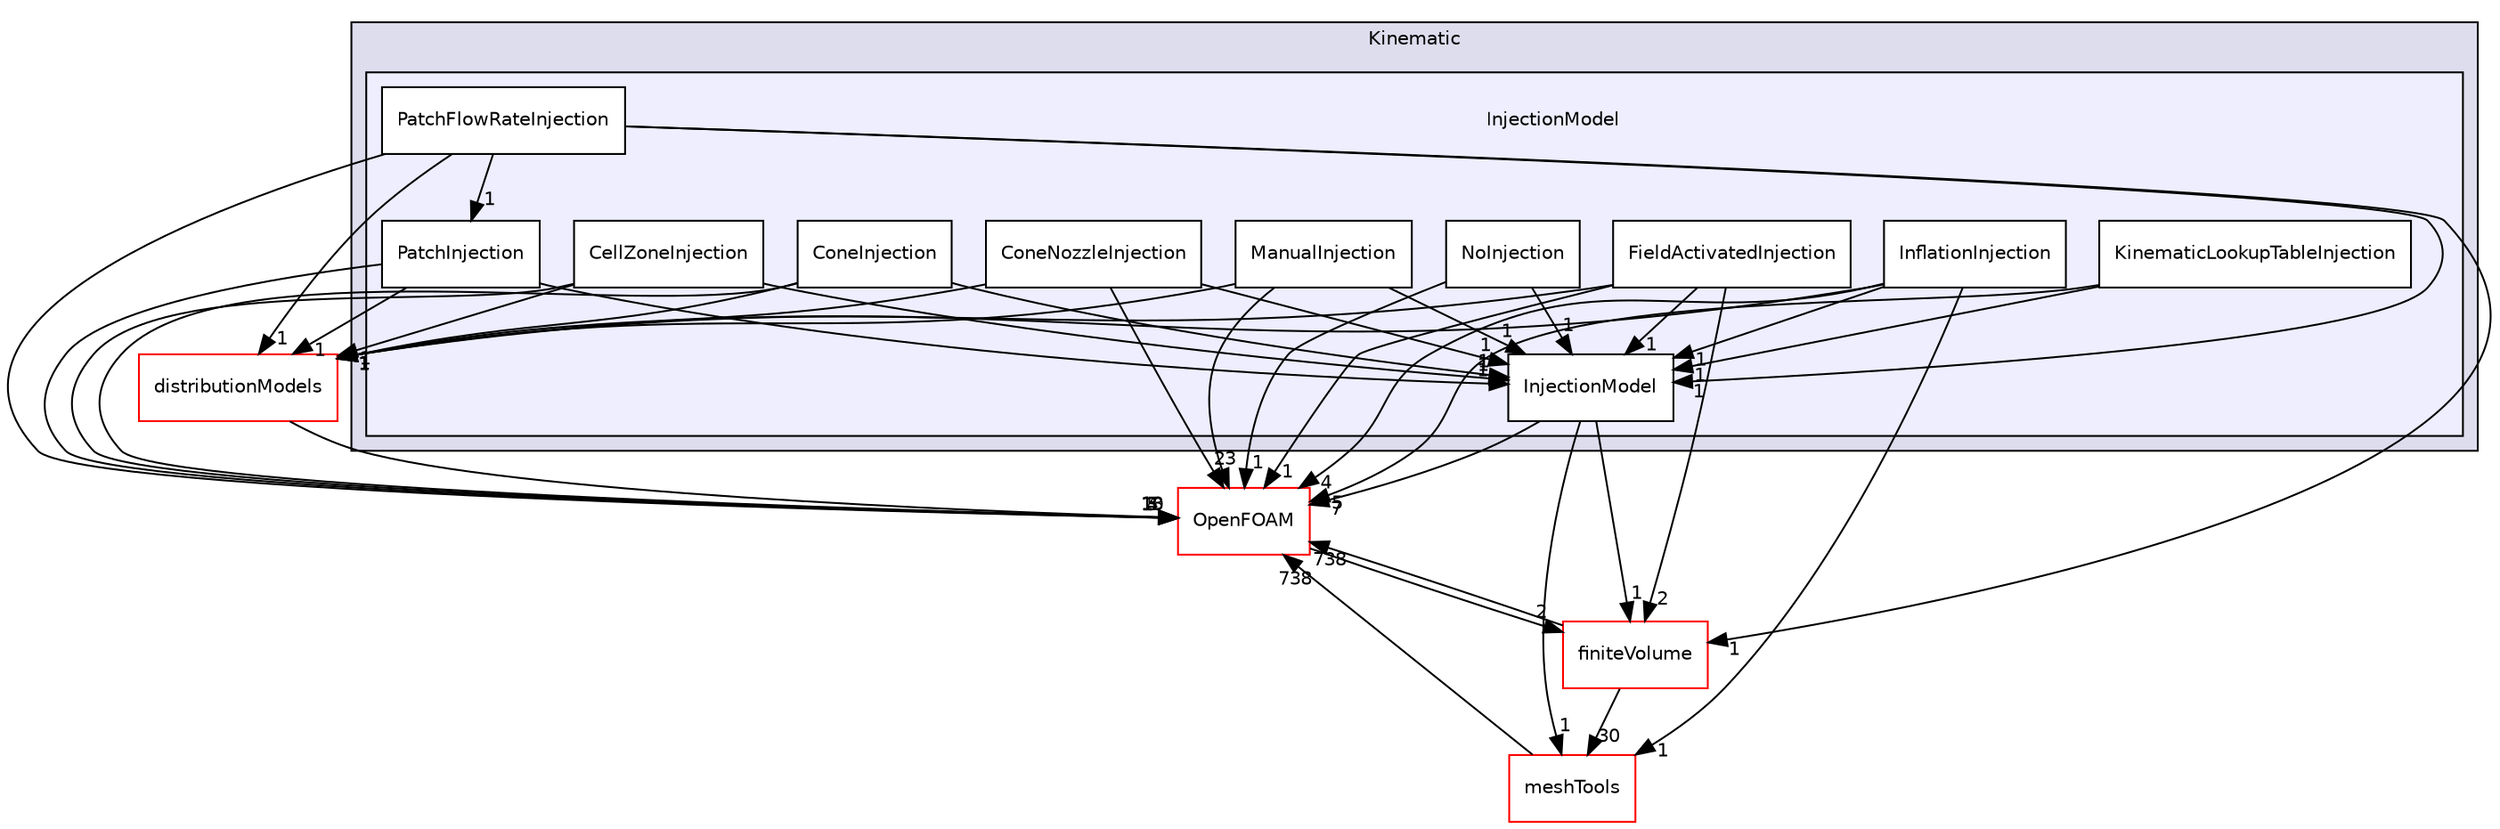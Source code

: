 digraph "src/lagrangian/intermediate/submodels/Kinematic/InjectionModel" {
  bgcolor=transparent;
  compound=true
  node [ fontsize="10", fontname="Helvetica"];
  edge [ labelfontsize="10", labelfontname="Helvetica"];
  subgraph clusterdir_280ce042c33ce1e00a1fb89491254772 {
    graph [ bgcolor="#ddddee", pencolor="black", label="Kinematic" fontname="Helvetica", fontsize="10", URL="dir_280ce042c33ce1e00a1fb89491254772.html"]
  subgraph clusterdir_2c52a1c2f0c7ead309c5b735cade1a7e {
    graph [ bgcolor="#eeeeff", pencolor="black", label="" URL="dir_2c52a1c2f0c7ead309c5b735cade1a7e.html"];
    dir_2c52a1c2f0c7ead309c5b735cade1a7e [shape=plaintext label="InjectionModel"];
    dir_a42bd165eab1613d121791d810d804e8 [shape=box label="CellZoneInjection" color="black" fillcolor="white" style="filled" URL="dir_a42bd165eab1613d121791d810d804e8.html"];
    dir_e978bb104dd56e7b5132aed7854dec35 [shape=box label="ConeInjection" color="black" fillcolor="white" style="filled" URL="dir_e978bb104dd56e7b5132aed7854dec35.html"];
    dir_b0bf233e316e81ce936adc2e99c4386c [shape=box label="ConeNozzleInjection" color="black" fillcolor="white" style="filled" URL="dir_b0bf233e316e81ce936adc2e99c4386c.html"];
    dir_cfa5ba2af25c9c845ddcf5a7d23e036f [shape=box label="FieldActivatedInjection" color="black" fillcolor="white" style="filled" URL="dir_cfa5ba2af25c9c845ddcf5a7d23e036f.html"];
    dir_99e3b191c12b32386ee6898d68c73d61 [shape=box label="InflationInjection" color="black" fillcolor="white" style="filled" URL="dir_99e3b191c12b32386ee6898d68c73d61.html"];
    dir_ee3de75dfe155d4ca6e4529231428527 [shape=box label="InjectionModel" color="black" fillcolor="white" style="filled" URL="dir_ee3de75dfe155d4ca6e4529231428527.html"];
    dir_9eff3771f3ff4917428fe828064de00e [shape=box label="KinematicLookupTableInjection" color="black" fillcolor="white" style="filled" URL="dir_9eff3771f3ff4917428fe828064de00e.html"];
    dir_6510bae70a6c9b824ec5384a6830d008 [shape=box label="ManualInjection" color="black" fillcolor="white" style="filled" URL="dir_6510bae70a6c9b824ec5384a6830d008.html"];
    dir_cd9920d3eff7424ae6dc764434f18aad [shape=box label="NoInjection" color="black" fillcolor="white" style="filled" URL="dir_cd9920d3eff7424ae6dc764434f18aad.html"];
    dir_d00745d295ead089211226981c0c19f2 [shape=box label="PatchFlowRateInjection" color="black" fillcolor="white" style="filled" URL="dir_d00745d295ead089211226981c0c19f2.html"];
    dir_52431a884025efedaec3a79076c9cb3b [shape=box label="PatchInjection" color="black" fillcolor="white" style="filled" URL="dir_52431a884025efedaec3a79076c9cb3b.html"];
  }
  }
  dir_9bd15774b555cf7259a6fa18f99fe99b [shape=box label="finiteVolume" color="red" URL="dir_9bd15774b555cf7259a6fa18f99fe99b.html"];
  dir_ae30ad0bef50cf391b24c614251bb9fd [shape=box label="meshTools" color="red" URL="dir_ae30ad0bef50cf391b24c614251bb9fd.html"];
  dir_d6927c2879faa997b7d01c6ca71e518d [shape=box label="distributionModels" color="red" URL="dir_d6927c2879faa997b7d01c6ca71e518d.html"];
  dir_c5473ff19b20e6ec4dfe5c310b3778a8 [shape=box label="OpenFOAM" color="red" URL="dir_c5473ff19b20e6ec4dfe5c310b3778a8.html"];
  dir_9bd15774b555cf7259a6fa18f99fe99b->dir_ae30ad0bef50cf391b24c614251bb9fd [headlabel="30", labeldistance=1.5 headhref="dir_000898_001752.html"];
  dir_9bd15774b555cf7259a6fa18f99fe99b->dir_c5473ff19b20e6ec4dfe5c310b3778a8 [headlabel="738", labeldistance=1.5 headhref="dir_000898_001898.html"];
  dir_cd9920d3eff7424ae6dc764434f18aad->dir_ee3de75dfe155d4ca6e4529231428527 [headlabel="1", labeldistance=1.5 headhref="dir_001534_001531.html"];
  dir_cd9920d3eff7424ae6dc764434f18aad->dir_c5473ff19b20e6ec4dfe5c310b3778a8 [headlabel="1", labeldistance=1.5 headhref="dir_001534_001898.html"];
  dir_ae30ad0bef50cf391b24c614251bb9fd->dir_c5473ff19b20e6ec4dfe5c310b3778a8 [headlabel="738", labeldistance=1.5 headhref="dir_001752_001898.html"];
  dir_e978bb104dd56e7b5132aed7854dec35->dir_d6927c2879faa997b7d01c6ca71e518d [headlabel="1", labeldistance=1.5 headhref="dir_001527_001387.html"];
  dir_e978bb104dd56e7b5132aed7854dec35->dir_ee3de75dfe155d4ca6e4529231428527 [headlabel="1", labeldistance=1.5 headhref="dir_001527_001531.html"];
  dir_e978bb104dd56e7b5132aed7854dec35->dir_c5473ff19b20e6ec4dfe5c310b3778a8 [headlabel="5", labeldistance=1.5 headhref="dir_001527_001898.html"];
  dir_d6927c2879faa997b7d01c6ca71e518d->dir_c5473ff19b20e6ec4dfe5c310b3778a8 [headlabel="13", labeldistance=1.5 headhref="dir_001387_001898.html"];
  dir_ee3de75dfe155d4ca6e4529231428527->dir_9bd15774b555cf7259a6fa18f99fe99b [headlabel="1", labeldistance=1.5 headhref="dir_001531_000898.html"];
  dir_ee3de75dfe155d4ca6e4529231428527->dir_ae30ad0bef50cf391b24c614251bb9fd [headlabel="1", labeldistance=1.5 headhref="dir_001531_001752.html"];
  dir_ee3de75dfe155d4ca6e4529231428527->dir_c5473ff19b20e6ec4dfe5c310b3778a8 [headlabel="7", labeldistance=1.5 headhref="dir_001531_001898.html"];
  dir_cfa5ba2af25c9c845ddcf5a7d23e036f->dir_9bd15774b555cf7259a6fa18f99fe99b [headlabel="2", labeldistance=1.5 headhref="dir_001529_000898.html"];
  dir_cfa5ba2af25c9c845ddcf5a7d23e036f->dir_d6927c2879faa997b7d01c6ca71e518d [headlabel="1", labeldistance=1.5 headhref="dir_001529_001387.html"];
  dir_cfa5ba2af25c9c845ddcf5a7d23e036f->dir_ee3de75dfe155d4ca6e4529231428527 [headlabel="1", labeldistance=1.5 headhref="dir_001529_001531.html"];
  dir_cfa5ba2af25c9c845ddcf5a7d23e036f->dir_c5473ff19b20e6ec4dfe5c310b3778a8 [headlabel="1", labeldistance=1.5 headhref="dir_001529_001898.html"];
  dir_b0bf233e316e81ce936adc2e99c4386c->dir_d6927c2879faa997b7d01c6ca71e518d [headlabel="1", labeldistance=1.5 headhref="dir_001528_001387.html"];
  dir_b0bf233e316e81ce936adc2e99c4386c->dir_ee3de75dfe155d4ca6e4529231428527 [headlabel="1", labeldistance=1.5 headhref="dir_001528_001531.html"];
  dir_b0bf233e316e81ce936adc2e99c4386c->dir_c5473ff19b20e6ec4dfe5c310b3778a8 [headlabel="2", labeldistance=1.5 headhref="dir_001528_001898.html"];
  dir_52431a884025efedaec3a79076c9cb3b->dir_d6927c2879faa997b7d01c6ca71e518d [headlabel="1", labeldistance=1.5 headhref="dir_001536_001387.html"];
  dir_52431a884025efedaec3a79076c9cb3b->dir_ee3de75dfe155d4ca6e4529231428527 [headlabel="1", labeldistance=1.5 headhref="dir_001536_001531.html"];
  dir_52431a884025efedaec3a79076c9cb3b->dir_c5473ff19b20e6ec4dfe5c310b3778a8 [headlabel="10", labeldistance=1.5 headhref="dir_001536_001898.html"];
  dir_9eff3771f3ff4917428fe828064de00e->dir_ee3de75dfe155d4ca6e4529231428527 [headlabel="1", labeldistance=1.5 headhref="dir_001532_001531.html"];
  dir_9eff3771f3ff4917428fe828064de00e->dir_c5473ff19b20e6ec4dfe5c310b3778a8 [headlabel="5", labeldistance=1.5 headhref="dir_001532_001898.html"];
  dir_6510bae70a6c9b824ec5384a6830d008->dir_d6927c2879faa997b7d01c6ca71e518d [headlabel="1", labeldistance=1.5 headhref="dir_001533_001387.html"];
  dir_6510bae70a6c9b824ec5384a6830d008->dir_ee3de75dfe155d4ca6e4529231428527 [headlabel="1", labeldistance=1.5 headhref="dir_001533_001531.html"];
  dir_6510bae70a6c9b824ec5384a6830d008->dir_c5473ff19b20e6ec4dfe5c310b3778a8 [headlabel="3", labeldistance=1.5 headhref="dir_001533_001898.html"];
  dir_c5473ff19b20e6ec4dfe5c310b3778a8->dir_9bd15774b555cf7259a6fa18f99fe99b [headlabel="2", labeldistance=1.5 headhref="dir_001898_000898.html"];
  dir_a42bd165eab1613d121791d810d804e8->dir_d6927c2879faa997b7d01c6ca71e518d [headlabel="1", labeldistance=1.5 headhref="dir_001526_001387.html"];
  dir_a42bd165eab1613d121791d810d804e8->dir_ee3de75dfe155d4ca6e4529231428527 [headlabel="1", labeldistance=1.5 headhref="dir_001526_001531.html"];
  dir_a42bd165eab1613d121791d810d804e8->dir_c5473ff19b20e6ec4dfe5c310b3778a8 [headlabel="4", labeldistance=1.5 headhref="dir_001526_001898.html"];
  dir_99e3b191c12b32386ee6898d68c73d61->dir_ae30ad0bef50cf391b24c614251bb9fd [headlabel="1", labeldistance=1.5 headhref="dir_001530_001752.html"];
  dir_99e3b191c12b32386ee6898d68c73d61->dir_d6927c2879faa997b7d01c6ca71e518d [headlabel="1", labeldistance=1.5 headhref="dir_001530_001387.html"];
  dir_99e3b191c12b32386ee6898d68c73d61->dir_ee3de75dfe155d4ca6e4529231428527 [headlabel="1", labeldistance=1.5 headhref="dir_001530_001531.html"];
  dir_99e3b191c12b32386ee6898d68c73d61->dir_c5473ff19b20e6ec4dfe5c310b3778a8 [headlabel="4", labeldistance=1.5 headhref="dir_001530_001898.html"];
  dir_d00745d295ead089211226981c0c19f2->dir_9bd15774b555cf7259a6fa18f99fe99b [headlabel="1", labeldistance=1.5 headhref="dir_001535_000898.html"];
  dir_d00745d295ead089211226981c0c19f2->dir_d6927c2879faa997b7d01c6ca71e518d [headlabel="1", labeldistance=1.5 headhref="dir_001535_001387.html"];
  dir_d00745d295ead089211226981c0c19f2->dir_ee3de75dfe155d4ca6e4529231428527 [headlabel="1", labeldistance=1.5 headhref="dir_001535_001531.html"];
  dir_d00745d295ead089211226981c0c19f2->dir_52431a884025efedaec3a79076c9cb3b [headlabel="1", labeldistance=1.5 headhref="dir_001535_001536.html"];
  dir_d00745d295ead089211226981c0c19f2->dir_c5473ff19b20e6ec4dfe5c310b3778a8 [headlabel="3", labeldistance=1.5 headhref="dir_001535_001898.html"];
}
